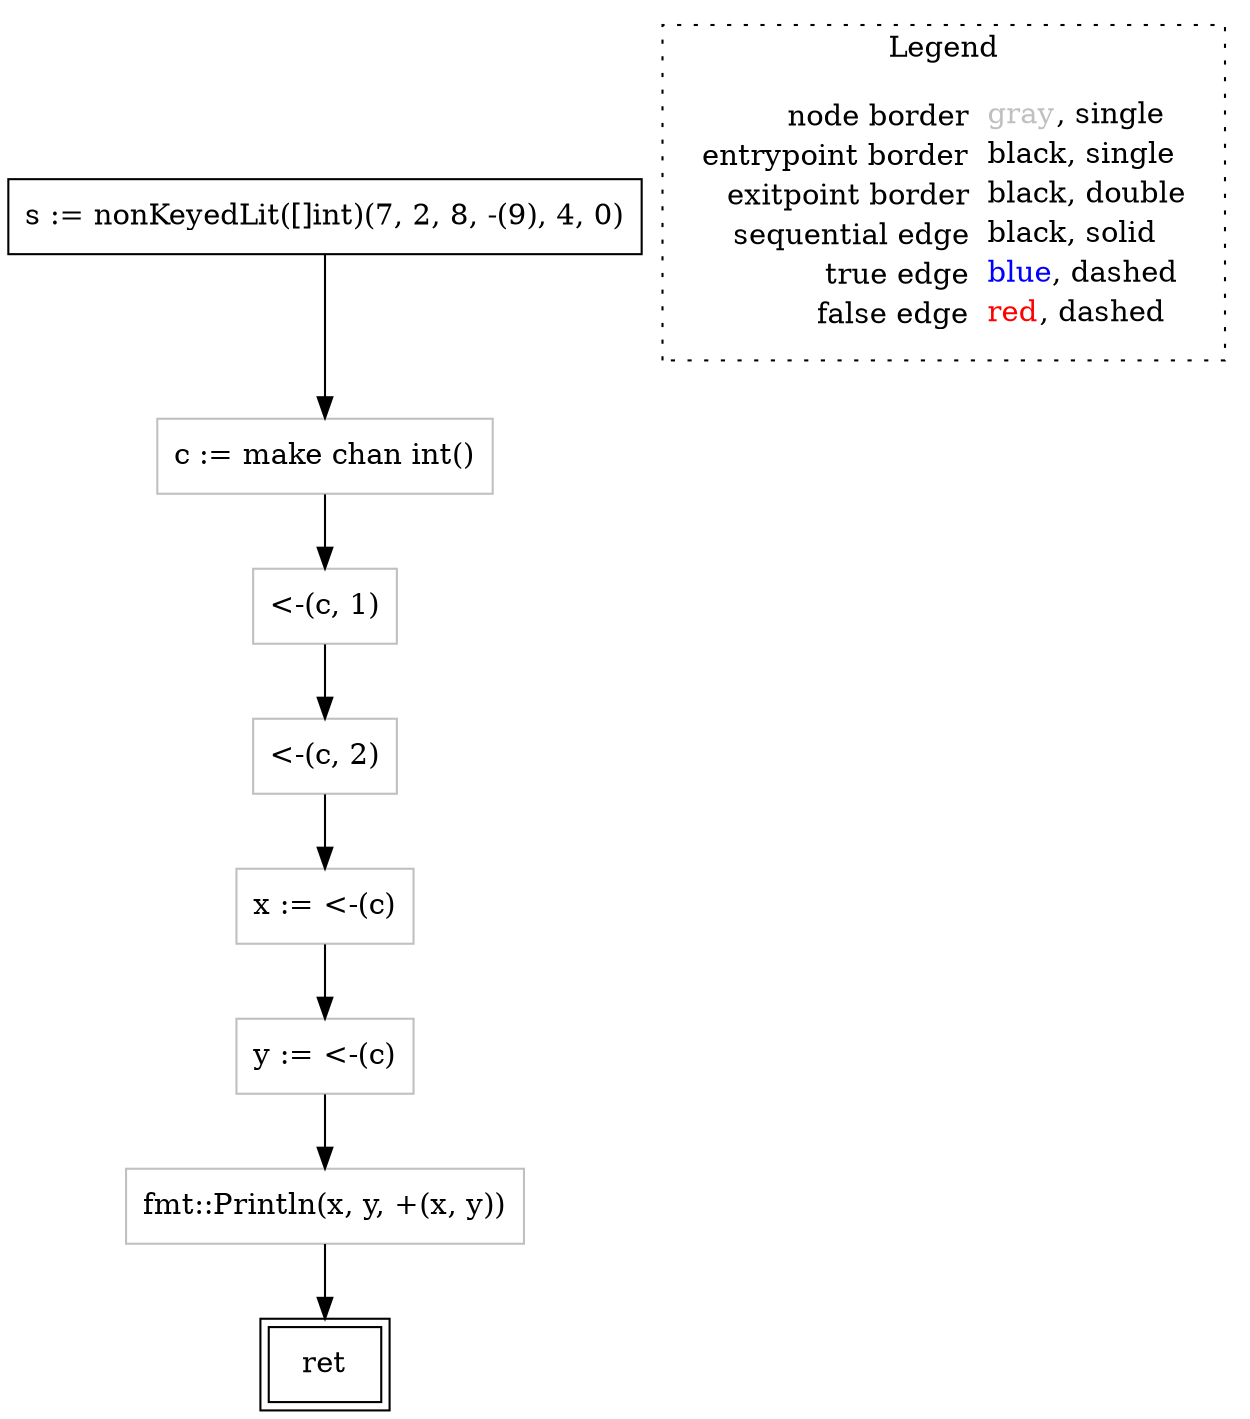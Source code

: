 digraph {
	"node0" [shape="rect",color="black",label=<s := nonKeyedLit([]int)(7, 2, 8, -(9), 4, 0)>];
	"node1" [shape="rect",color="gray",label=<fmt::Println(x, y, +(x, y))>];
	"node2" [shape="rect",color="gray",label=<&lt;-(c, 1)>];
	"node3" [shape="rect",color="black",peripheries="2",label=<ret>];
	"node4" [shape="rect",color="gray",label=<&lt;-(c, 2)>];
	"node5" [shape="rect",color="gray",label=<y := &lt;-(c)>];
	"node6" [shape="rect",color="gray",label=<c := make chan int()>];
	"node7" [shape="rect",color="gray",label=<x := &lt;-(c)>];
	"node1" -> "node3" [color="black"];
	"node2" -> "node4" [color="black"];
	"node0" -> "node6" [color="black"];
	"node4" -> "node7" [color="black"];
	"node5" -> "node1" [color="black"];
	"node6" -> "node2" [color="black"];
	"node7" -> "node5" [color="black"];
subgraph cluster_legend {
	label="Legend";
	style=dotted;
	node [shape=plaintext];
	"legend" [label=<<table border="0" cellpadding="2" cellspacing="0" cellborder="0"><tr><td align="right">node border&nbsp;</td><td align="left"><font color="gray">gray</font>, single</td></tr><tr><td align="right">entrypoint border&nbsp;</td><td align="left"><font color="black">black</font>, single</td></tr><tr><td align="right">exitpoint border&nbsp;</td><td align="left"><font color="black">black</font>, double</td></tr><tr><td align="right">sequential edge&nbsp;</td><td align="left"><font color="black">black</font>, solid</td></tr><tr><td align="right">true edge&nbsp;</td><td align="left"><font color="blue">blue</font>, dashed</td></tr><tr><td align="right">false edge&nbsp;</td><td align="left"><font color="red">red</font>, dashed</td></tr></table>>];
}

}

